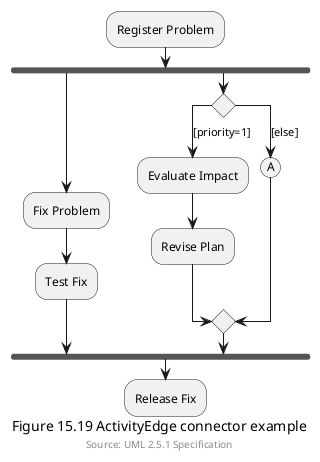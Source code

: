 @startuml
:Register Problem;
fork
:Fix Problem;
:Test Fix;
fork again
switch ()
case ([priority=1])
:Evaluate Impact;
:Revise Plan;
case ([else])
(A)
endswitch
endfork
:Release Fix;

caption Figure 15.19 ActivityEdge connector example
footer Source: UML 2.5.1 Specification
@enduml